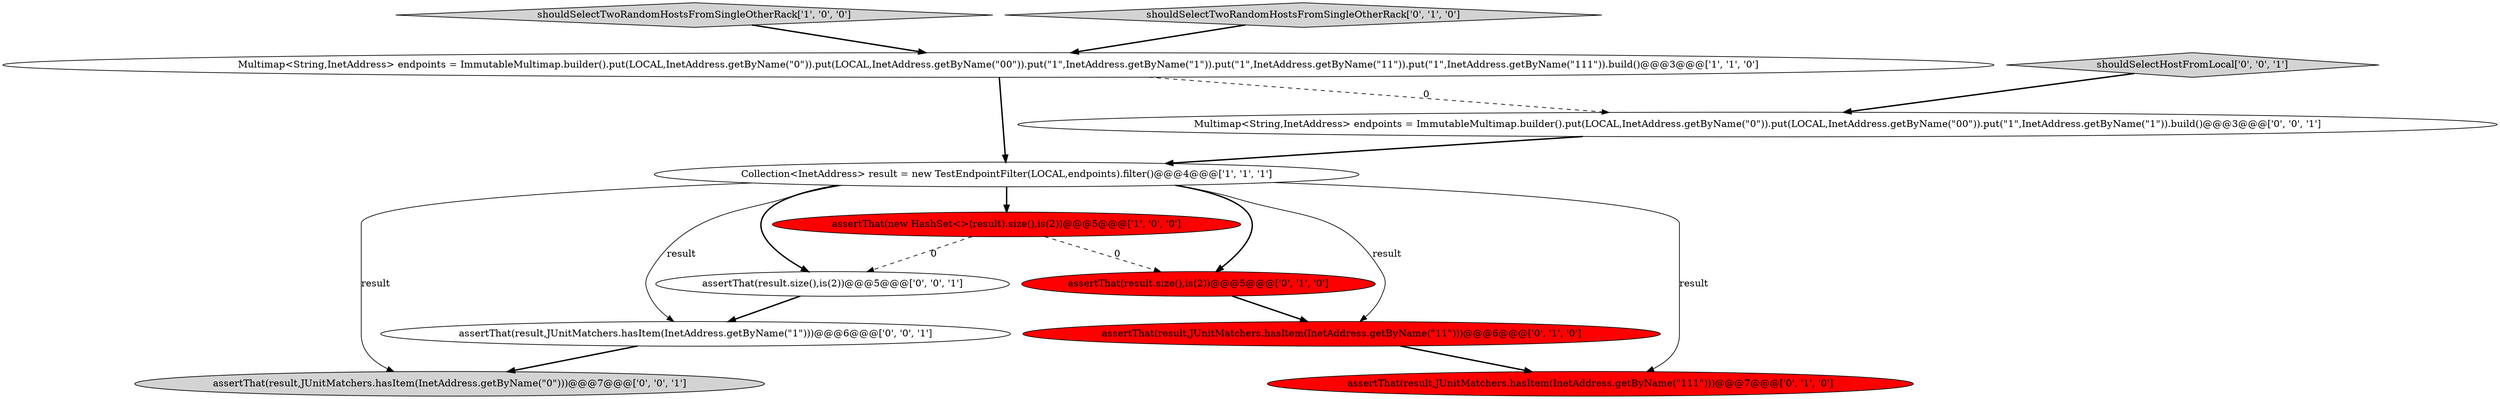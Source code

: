 digraph {
1 [style = filled, label = "shouldSelectTwoRandomHostsFromSingleOtherRack['1', '0', '0']", fillcolor = lightgray, shape = diamond image = "AAA0AAABBB1BBB"];
12 [style = filled, label = "assertThat(result,JUnitMatchers.hasItem(InetAddress.getByName(\"1\")))@@@6@@@['0', '0', '1']", fillcolor = white, shape = ellipse image = "AAA0AAABBB3BBB"];
9 [style = filled, label = "assertThat(result,JUnitMatchers.hasItem(InetAddress.getByName(\"0\")))@@@7@@@['0', '0', '1']", fillcolor = lightgray, shape = ellipse image = "AAA0AAABBB3BBB"];
8 [style = filled, label = "shouldSelectHostFromLocal['0', '0', '1']", fillcolor = lightgray, shape = diamond image = "AAA0AAABBB3BBB"];
11 [style = filled, label = "assertThat(result.size(),is(2))@@@5@@@['0', '0', '1']", fillcolor = white, shape = ellipse image = "AAA0AAABBB3BBB"];
3 [style = filled, label = "assertThat(new HashSet<>(result).size(),is(2))@@@5@@@['1', '0', '0']", fillcolor = red, shape = ellipse image = "AAA1AAABBB1BBB"];
5 [style = filled, label = "assertThat(result,JUnitMatchers.hasItem(InetAddress.getByName(\"11\")))@@@6@@@['0', '1', '0']", fillcolor = red, shape = ellipse image = "AAA1AAABBB2BBB"];
4 [style = filled, label = "assertThat(result.size(),is(2))@@@5@@@['0', '1', '0']", fillcolor = red, shape = ellipse image = "AAA1AAABBB2BBB"];
2 [style = filled, label = "Multimap<String,InetAddress> endpoints = ImmutableMultimap.builder().put(LOCAL,InetAddress.getByName(\"0\")).put(LOCAL,InetAddress.getByName(\"00\")).put(\"1\",InetAddress.getByName(\"1\")).put(\"1\",InetAddress.getByName(\"11\")).put(\"1\",InetAddress.getByName(\"111\")).build()@@@3@@@['1', '1', '0']", fillcolor = white, shape = ellipse image = "AAA0AAABBB1BBB"];
6 [style = filled, label = "assertThat(result,JUnitMatchers.hasItem(InetAddress.getByName(\"111\")))@@@7@@@['0', '1', '0']", fillcolor = red, shape = ellipse image = "AAA1AAABBB2BBB"];
10 [style = filled, label = "Multimap<String,InetAddress> endpoints = ImmutableMultimap.builder().put(LOCAL,InetAddress.getByName(\"0\")).put(LOCAL,InetAddress.getByName(\"00\")).put(\"1\",InetAddress.getByName(\"1\")).build()@@@3@@@['0', '0', '1']", fillcolor = white, shape = ellipse image = "AAA0AAABBB3BBB"];
0 [style = filled, label = "Collection<InetAddress> result = new TestEndpointFilter(LOCAL,endpoints).filter()@@@4@@@['1', '1', '1']", fillcolor = white, shape = ellipse image = "AAA0AAABBB1BBB"];
7 [style = filled, label = "shouldSelectTwoRandomHostsFromSingleOtherRack['0', '1', '0']", fillcolor = lightgray, shape = diamond image = "AAA0AAABBB2BBB"];
0->3 [style = bold, label=""];
0->11 [style = bold, label=""];
8->10 [style = bold, label=""];
1->2 [style = bold, label=""];
2->0 [style = bold, label=""];
11->12 [style = bold, label=""];
0->6 [style = solid, label="result"];
5->6 [style = bold, label=""];
3->11 [style = dashed, label="0"];
12->9 [style = bold, label=""];
0->4 [style = bold, label=""];
3->4 [style = dashed, label="0"];
4->5 [style = bold, label=""];
7->2 [style = bold, label=""];
0->5 [style = solid, label="result"];
10->0 [style = bold, label=""];
2->10 [style = dashed, label="0"];
0->12 [style = solid, label="result"];
0->9 [style = solid, label="result"];
}
